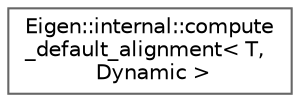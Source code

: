 digraph "类继承关系图"
{
 // LATEX_PDF_SIZE
  bgcolor="transparent";
  edge [fontname=Helvetica,fontsize=10,labelfontname=Helvetica,labelfontsize=10];
  node [fontname=Helvetica,fontsize=10,shape=box,height=0.2,width=0.4];
  rankdir="LR";
  Node0 [id="Node000000",label="Eigen::internal::compute\l_default_alignment\< T,\l Dynamic \>",height=0.2,width=0.4,color="grey40", fillcolor="white", style="filled",URL="$struct_eigen_1_1internal_1_1compute__default__alignment_3_01_t_00_01_dynamic_01_4.html",tooltip=" "];
}
